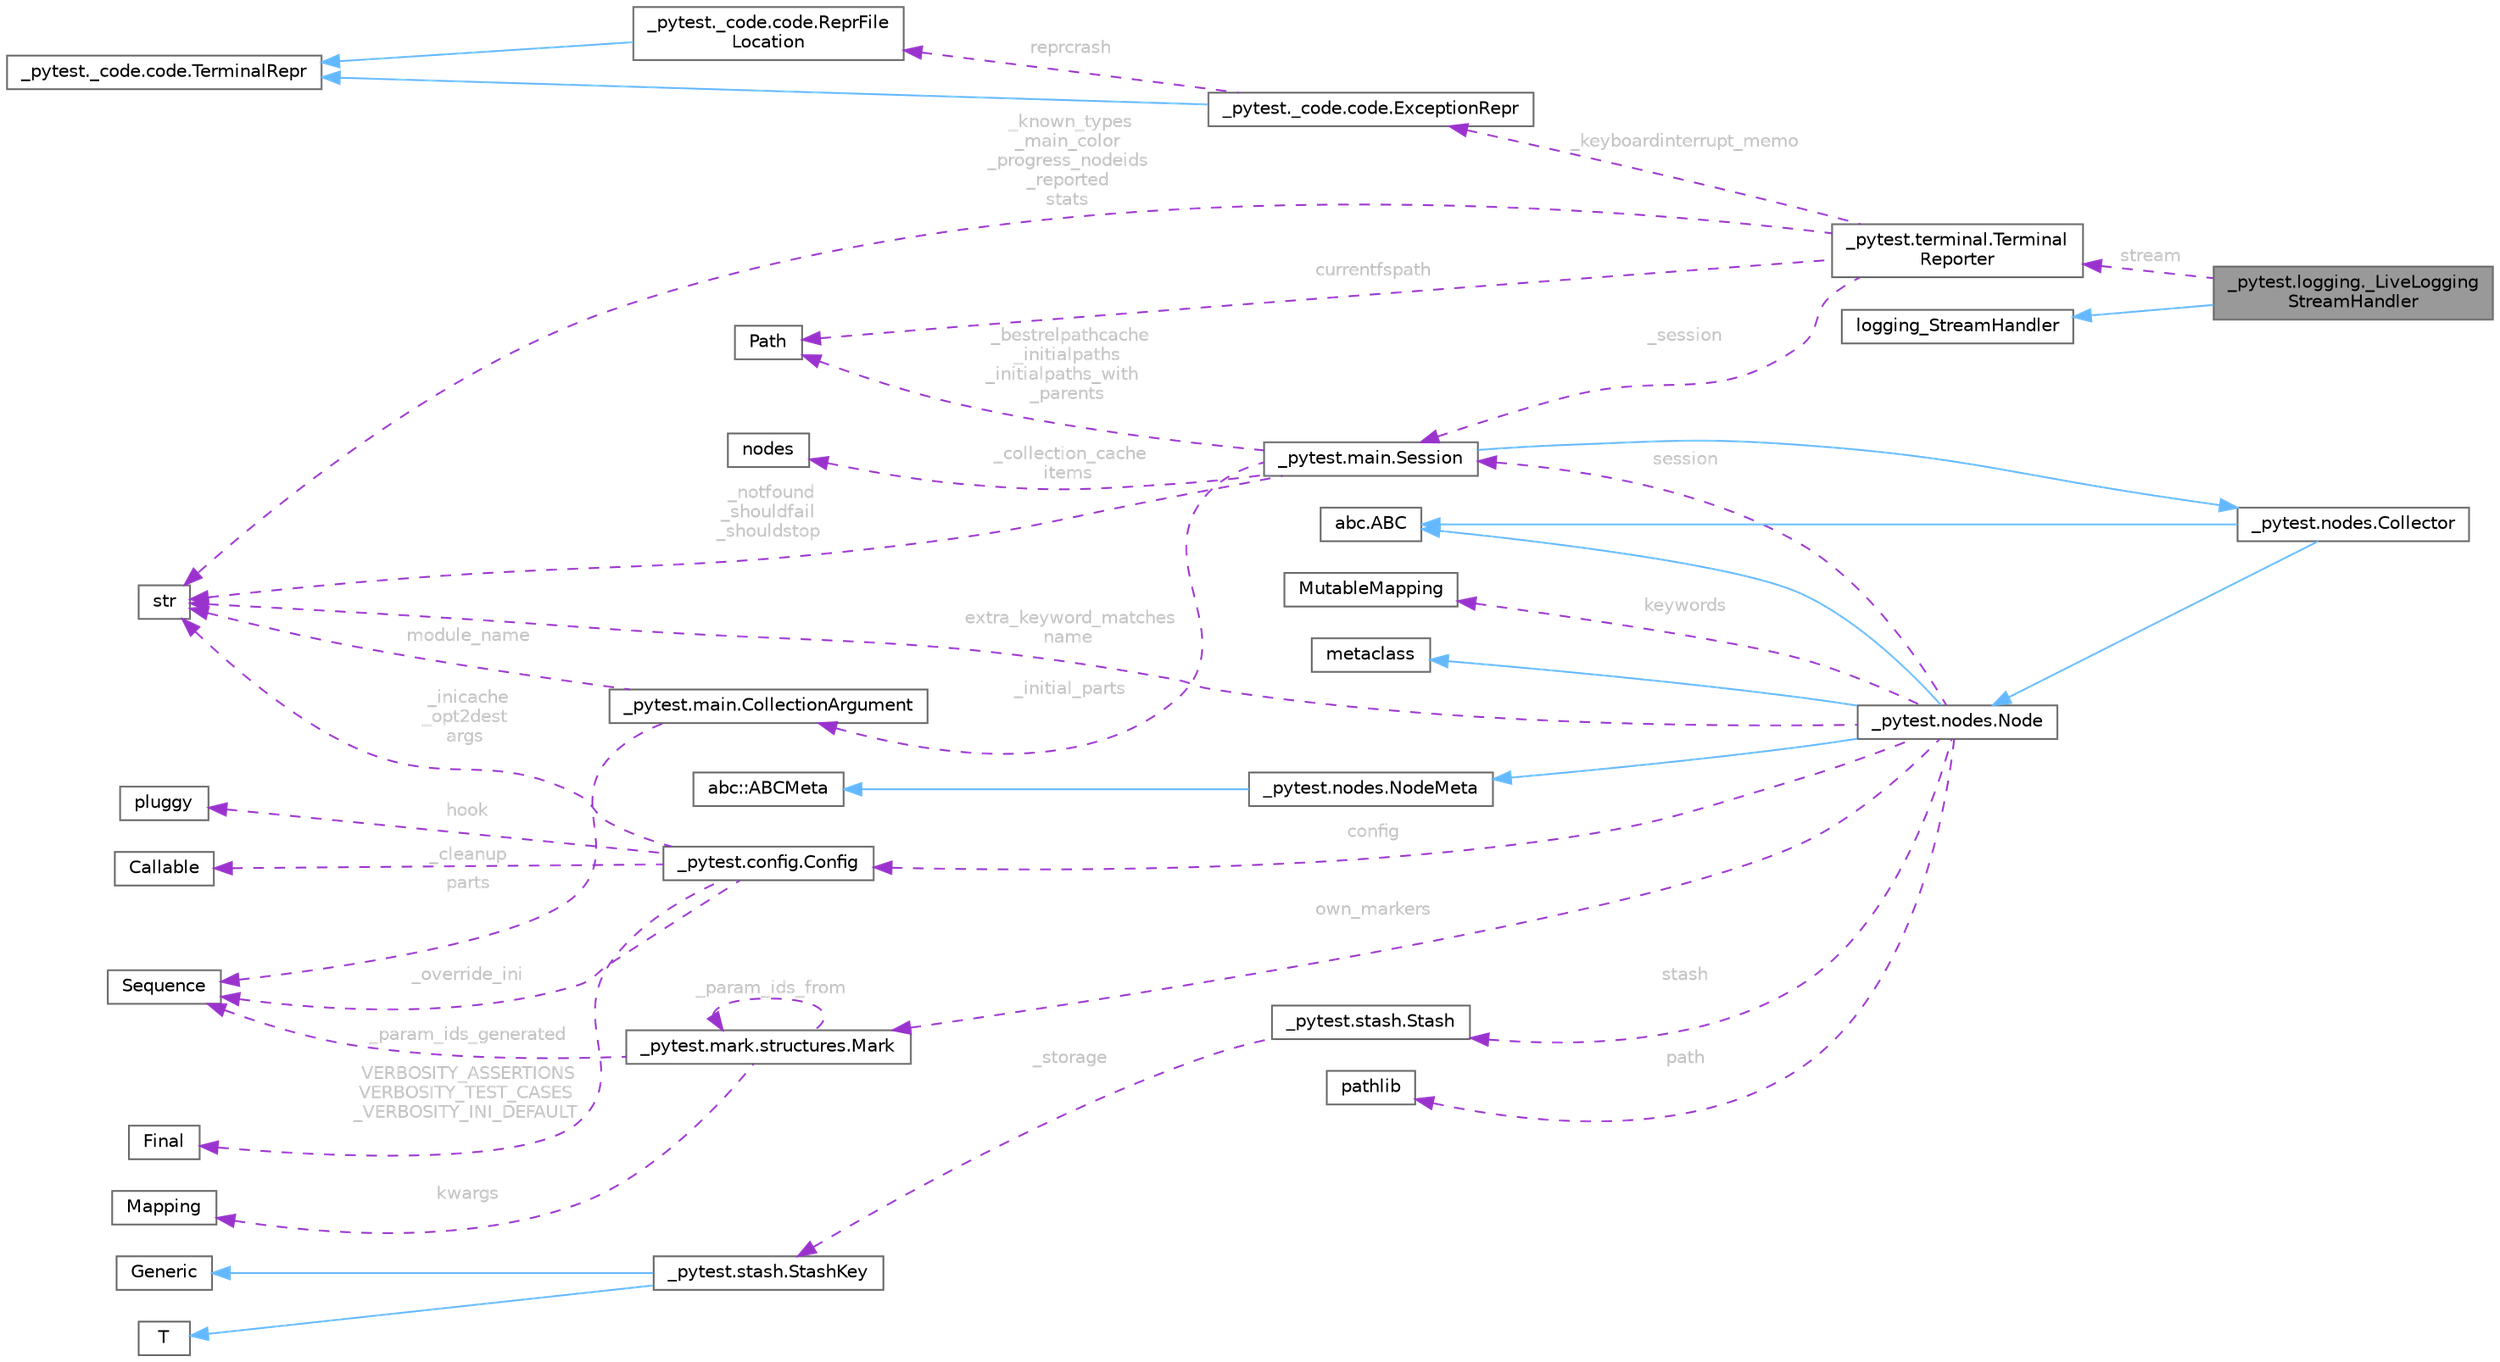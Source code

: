 digraph "_pytest.logging._LiveLoggingStreamHandler"
{
 // LATEX_PDF_SIZE
  bgcolor="transparent";
  edge [fontname=Helvetica,fontsize=10,labelfontname=Helvetica,labelfontsize=10];
  node [fontname=Helvetica,fontsize=10,shape=box,height=0.2,width=0.4];
  rankdir="LR";
  Node1 [id="Node000001",label="_pytest.logging._LiveLogging\lStreamHandler",height=0.2,width=0.4,color="gray40", fillcolor="grey60", style="filled", fontcolor="black",tooltip=" "];
  Node2 -> Node1 [id="edge1_Node000001_Node000002",dir="back",color="steelblue1",style="solid",tooltip=" "];
  Node2 [id="Node000002",label="logging_StreamHandler",height=0.2,width=0.4,color="gray40", fillcolor="white", style="filled",tooltip=" "];
  Node3 -> Node1 [id="edge2_Node000001_Node000003",dir="back",color="darkorchid3",style="dashed",tooltip=" ",label=" stream",fontcolor="grey" ];
  Node3 [id="Node000003",label="_pytest.terminal.Terminal\lReporter",height=0.2,width=0.4,color="gray40", fillcolor="white", style="filled",URL="$class__pytest_1_1terminal_1_1_terminal_reporter.html",tooltip=" "];
  Node4 -> Node3 [id="edge3_Node000003_Node000004",dir="back",color="darkorchid3",style="dashed",tooltip=" ",label=" _session",fontcolor="grey" ];
  Node4 [id="Node000004",label="_pytest.main.Session",height=0.2,width=0.4,color="gray40", fillcolor="white", style="filled",URL="$class__pytest_1_1main_1_1_session.html",tooltip=" "];
  Node5 -> Node4 [id="edge4_Node000004_Node000005",dir="back",color="steelblue1",style="solid",tooltip=" "];
  Node5 [id="Node000005",label="_pytest.nodes.Collector",height=0.2,width=0.4,color="gray40", fillcolor="white", style="filled",URL="$class__pytest_1_1nodes_1_1_collector.html",tooltip=" "];
  Node6 -> Node5 [id="edge5_Node000005_Node000006",dir="back",color="steelblue1",style="solid",tooltip=" "];
  Node6 [id="Node000006",label="_pytest.nodes.Node",height=0.2,width=0.4,color="gray40", fillcolor="white", style="filled",URL="$class__pytest_1_1nodes_1_1_node.html",tooltip=" "];
  Node7 -> Node6 [id="edge6_Node000006_Node000007",dir="back",color="steelblue1",style="solid",tooltip=" "];
  Node7 [id="Node000007",label="abc.ABC",height=0.2,width=0.4,color="gray40", fillcolor="white", style="filled",tooltip=" "];
  Node8 -> Node6 [id="edge7_Node000006_Node000008",dir="back",color="steelblue1",style="solid",tooltip=" "];
  Node8 [id="Node000008",label="metaclass",height=0.2,width=0.4,color="gray40", fillcolor="white", style="filled",tooltip=" "];
  Node9 -> Node6 [id="edge8_Node000006_Node000009",dir="back",color="steelblue1",style="solid",tooltip=" "];
  Node9 [id="Node000009",label="_pytest.nodes.NodeMeta",height=0.2,width=0.4,color="gray40", fillcolor="white", style="filled",URL="$class__pytest_1_1nodes_1_1_node_meta.html",tooltip=" "];
  Node10 -> Node9 [id="edge9_Node000009_Node000010",dir="back",color="steelblue1",style="solid",tooltip=" "];
  Node10 [id="Node000010",label="abc::ABCMeta",height=0.2,width=0.4,color="gray40", fillcolor="white", style="filled",tooltip=" "];
  Node11 -> Node6 [id="edge10_Node000006_Node000011",dir="back",color="darkorchid3",style="dashed",tooltip=" ",label=" extra_keyword_matches\nname",fontcolor="grey" ];
  Node11 [id="Node000011",label="str",height=0.2,width=0.4,color="gray40", fillcolor="white", style="filled",tooltip=" "];
  Node12 -> Node6 [id="edge11_Node000006_Node000012",dir="back",color="darkorchid3",style="dashed",tooltip=" ",label=" config",fontcolor="grey" ];
  Node12 [id="Node000012",label="_pytest.config.Config",height=0.2,width=0.4,color="gray40", fillcolor="white", style="filled",URL="$class__pytest_1_1config_1_1_config.html",tooltip=" "];
  Node13 -> Node12 [id="edge12_Node000012_Node000013",dir="back",color="darkorchid3",style="dashed",tooltip=" ",label=" VERBOSITY_ASSERTIONS\nVERBOSITY_TEST_CASES\n_VERBOSITY_INI_DEFAULT",fontcolor="grey" ];
  Node13 [id="Node000013",label="Final",height=0.2,width=0.4,color="gray40", fillcolor="white", style="filled",tooltip=" "];
  Node14 -> Node12 [id="edge13_Node000012_Node000014",dir="back",color="darkorchid3",style="dashed",tooltip=" ",label=" hook",fontcolor="grey" ];
  Node14 [id="Node000014",label="pluggy",height=0.2,width=0.4,color="gray40", fillcolor="white", style="filled",tooltip=" "];
  Node11 -> Node12 [id="edge14_Node000012_Node000011",dir="back",color="darkorchid3",style="dashed",tooltip=" ",label=" _inicache\n_opt2dest\nargs",fontcolor="grey" ];
  Node15 -> Node12 [id="edge15_Node000012_Node000015",dir="back",color="darkorchid3",style="dashed",tooltip=" ",label=" _override_ini",fontcolor="grey" ];
  Node15 [id="Node000015",label="Sequence",height=0.2,width=0.4,color="gray40", fillcolor="white", style="filled",tooltip=" "];
  Node16 -> Node12 [id="edge16_Node000012_Node000016",dir="back",color="darkorchid3",style="dashed",tooltip=" ",label=" _cleanup",fontcolor="grey" ];
  Node16 [id="Node000016",label="Callable",height=0.2,width=0.4,color="gray40", fillcolor="white", style="filled",tooltip=" "];
  Node4 -> Node6 [id="edge17_Node000006_Node000004",dir="back",color="darkorchid3",style="dashed",tooltip=" ",label=" session",fontcolor="grey" ];
  Node17 -> Node6 [id="edge18_Node000006_Node000017",dir="back",color="darkorchid3",style="dashed",tooltip=" ",label=" path",fontcolor="grey" ];
  Node17 [id="Node000017",label="pathlib",height=0.2,width=0.4,color="gray40", fillcolor="white", style="filled",tooltip=" "];
  Node18 -> Node6 [id="edge19_Node000006_Node000018",dir="back",color="darkorchid3",style="dashed",tooltip=" ",label=" keywords",fontcolor="grey" ];
  Node18 [id="Node000018",label="MutableMapping",height=0.2,width=0.4,color="gray40", fillcolor="white", style="filled",tooltip=" "];
  Node19 -> Node6 [id="edge20_Node000006_Node000019",dir="back",color="darkorchid3",style="dashed",tooltip=" ",label=" own_markers",fontcolor="grey" ];
  Node19 [id="Node000019",label="_pytest.mark.structures.Mark",height=0.2,width=0.4,color="gray40", fillcolor="white", style="filled",URL="$class__pytest_1_1mark_1_1structures_1_1_mark.html",tooltip=" "];
  Node20 -> Node19 [id="edge21_Node000019_Node000020",dir="back",color="darkorchid3",style="dashed",tooltip=" ",label=" kwargs",fontcolor="grey" ];
  Node20 [id="Node000020",label="Mapping",height=0.2,width=0.4,color="gray40", fillcolor="white", style="filled",tooltip=" "];
  Node19 -> Node19 [id="edge22_Node000019_Node000019",dir="back",color="darkorchid3",style="dashed",tooltip=" ",label=" _param_ids_from",fontcolor="grey" ];
  Node15 -> Node19 [id="edge23_Node000019_Node000015",dir="back",color="darkorchid3",style="dashed",tooltip=" ",label=" _param_ids_generated",fontcolor="grey" ];
  Node21 -> Node6 [id="edge24_Node000006_Node000021",dir="back",color="darkorchid3",style="dashed",tooltip=" ",label=" stash",fontcolor="grey" ];
  Node21 [id="Node000021",label="_pytest.stash.Stash",height=0.2,width=0.4,color="gray40", fillcolor="white", style="filled",URL="$class__pytest_1_1stash_1_1_stash.html",tooltip=" "];
  Node22 -> Node21 [id="edge25_Node000021_Node000022",dir="back",color="darkorchid3",style="dashed",tooltip=" ",label=" _storage",fontcolor="grey" ];
  Node22 [id="Node000022",label="_pytest.stash.StashKey",height=0.2,width=0.4,color="gray40", fillcolor="white", style="filled",URL="$class__pytest_1_1stash_1_1_stash_key.html",tooltip=" "];
  Node23 -> Node22 [id="edge26_Node000022_Node000023",dir="back",color="steelblue1",style="solid",tooltip=" "];
  Node23 [id="Node000023",label="Generic",height=0.2,width=0.4,color="gray40", fillcolor="white", style="filled",tooltip=" "];
  Node24 -> Node22 [id="edge27_Node000022_Node000024",dir="back",color="steelblue1",style="solid",tooltip=" "];
  Node24 [id="Node000024",label="T",height=0.2,width=0.4,color="gray40", fillcolor="white", style="filled",tooltip=" "];
  Node7 -> Node5 [id="edge28_Node000005_Node000007",dir="back",color="steelblue1",style="solid",tooltip=" "];
  Node11 -> Node4 [id="edge29_Node000004_Node000011",dir="back",color="darkorchid3",style="dashed",tooltip=" ",label=" _notfound\n_shouldfail\n_shouldstop",fontcolor="grey" ];
  Node25 -> Node4 [id="edge30_Node000004_Node000025",dir="back",color="darkorchid3",style="dashed",tooltip=" ",label=" _bestrelpathcache\n_initialpaths\n_initialpaths_with\l_parents",fontcolor="grey" ];
  Node25 [id="Node000025",label="Path",height=0.2,width=0.4,color="gray40", fillcolor="white", style="filled",tooltip=" "];
  Node26 -> Node4 [id="edge31_Node000004_Node000026",dir="back",color="darkorchid3",style="dashed",tooltip=" ",label=" _initial_parts",fontcolor="grey" ];
  Node26 [id="Node000026",label="_pytest.main.CollectionArgument",height=0.2,width=0.4,color="gray40", fillcolor="white", style="filled",URL="$class__pytest_1_1main_1_1_collection_argument.html",tooltip=" "];
  Node15 -> Node26 [id="edge32_Node000026_Node000015",dir="back",color="darkorchid3",style="dashed",tooltip=" ",label=" parts",fontcolor="grey" ];
  Node11 -> Node26 [id="edge33_Node000026_Node000011",dir="back",color="darkorchid3",style="dashed",tooltip=" ",label=" module_name",fontcolor="grey" ];
  Node27 -> Node4 [id="edge34_Node000004_Node000027",dir="back",color="darkorchid3",style="dashed",tooltip=" ",label=" _collection_cache\nitems",fontcolor="grey" ];
  Node27 [id="Node000027",label="nodes",height=0.2,width=0.4,color="gray40", fillcolor="white", style="filled",tooltip=" "];
  Node11 -> Node3 [id="edge35_Node000003_Node000011",dir="back",color="darkorchid3",style="dashed",tooltip=" ",label=" _known_types\n_main_color\n_progress_nodeids\l_reported\nstats",fontcolor="grey" ];
  Node25 -> Node3 [id="edge36_Node000003_Node000025",dir="back",color="darkorchid3",style="dashed",tooltip=" ",label=" currentfspath",fontcolor="grey" ];
  Node28 -> Node3 [id="edge37_Node000003_Node000028",dir="back",color="darkorchid3",style="dashed",tooltip=" ",label=" _keyboardinterrupt_memo",fontcolor="grey" ];
  Node28 [id="Node000028",label="_pytest._code.code.ExceptionRepr",height=0.2,width=0.4,color="gray40", fillcolor="white", style="filled",URL="$class__pytest_1_1__code_1_1code_1_1_exception_repr.html",tooltip=" "];
  Node29 -> Node28 [id="edge38_Node000028_Node000029",dir="back",color="steelblue1",style="solid",tooltip=" "];
  Node29 [id="Node000029",label="_pytest._code.code.TerminalRepr",height=0.2,width=0.4,color="gray40", fillcolor="white", style="filled",URL="$class__pytest_1_1__code_1_1code_1_1_terminal_repr.html",tooltip=" "];
  Node30 -> Node28 [id="edge39_Node000028_Node000030",dir="back",color="darkorchid3",style="dashed",tooltip=" ",label=" reprcrash",fontcolor="grey" ];
  Node30 [id="Node000030",label="_pytest._code.code.ReprFile\lLocation",height=0.2,width=0.4,color="gray40", fillcolor="white", style="filled",URL="$class__pytest_1_1__code_1_1code_1_1_repr_file_location.html",tooltip=" "];
  Node29 -> Node30 [id="edge40_Node000030_Node000029",dir="back",color="steelblue1",style="solid",tooltip=" "];
}
